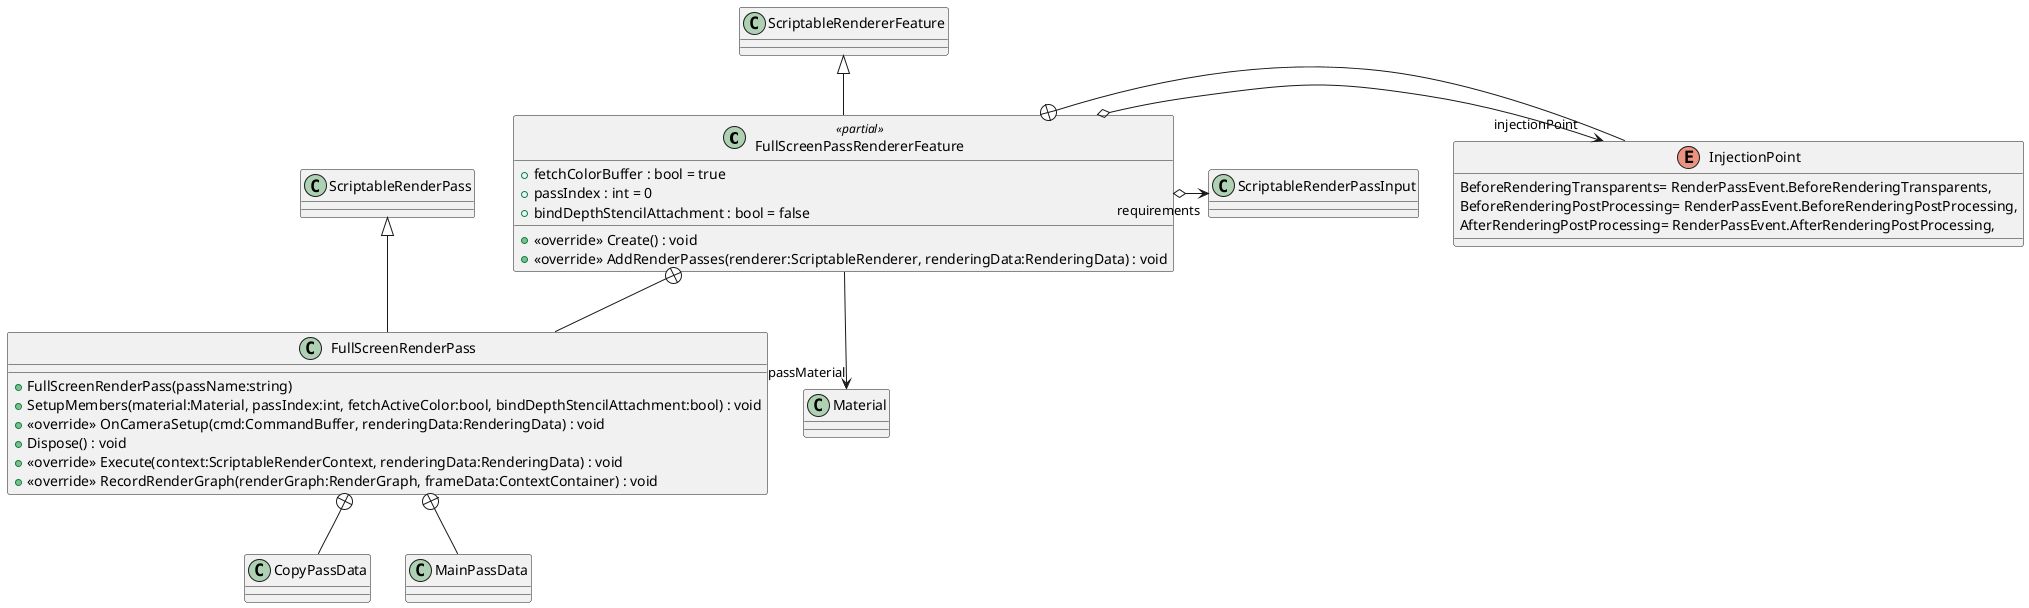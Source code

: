 @startuml
class FullScreenPassRendererFeature <<partial>> {
    + fetchColorBuffer : bool = true
    + passIndex : int = 0
    + bindDepthStencilAttachment : bool = false
    + <<override>> Create() : void
    + <<override>> AddRenderPasses(renderer:ScriptableRenderer, renderingData:RenderingData) : void
}
enum InjectionPoint {
    BeforeRenderingTransparents= RenderPassEvent.BeforeRenderingTransparents,
    BeforeRenderingPostProcessing= RenderPassEvent.BeforeRenderingPostProcessing,
    AfterRenderingPostProcessing= RenderPassEvent.AfterRenderingPostProcessing,
}
class FullScreenRenderPass {
    + FullScreenRenderPass(passName:string)
    + SetupMembers(material:Material, passIndex:int, fetchActiveColor:bool, bindDepthStencilAttachment:bool) : void
    + <<override>> OnCameraSetup(cmd:CommandBuffer, renderingData:RenderingData) : void
    + Dispose() : void
    + <<override>> Execute(context:ScriptableRenderContext, renderingData:RenderingData) : void
    + <<override>> RecordRenderGraph(renderGraph:RenderGraph, frameData:ContextContainer) : void
}
class CopyPassData {
}
class MainPassData {
}
ScriptableRendererFeature <|-- FullScreenPassRendererFeature
FullScreenPassRendererFeature o-> "injectionPoint" InjectionPoint
FullScreenPassRendererFeature o-> "requirements" ScriptableRenderPassInput
FullScreenPassRendererFeature --> "passMaterial" Material
FullScreenPassRendererFeature +-- InjectionPoint
FullScreenPassRendererFeature +-- FullScreenRenderPass
ScriptableRenderPass <|-- FullScreenRenderPass
FullScreenRenderPass +-- CopyPassData
FullScreenRenderPass +-- MainPassData
@enduml
